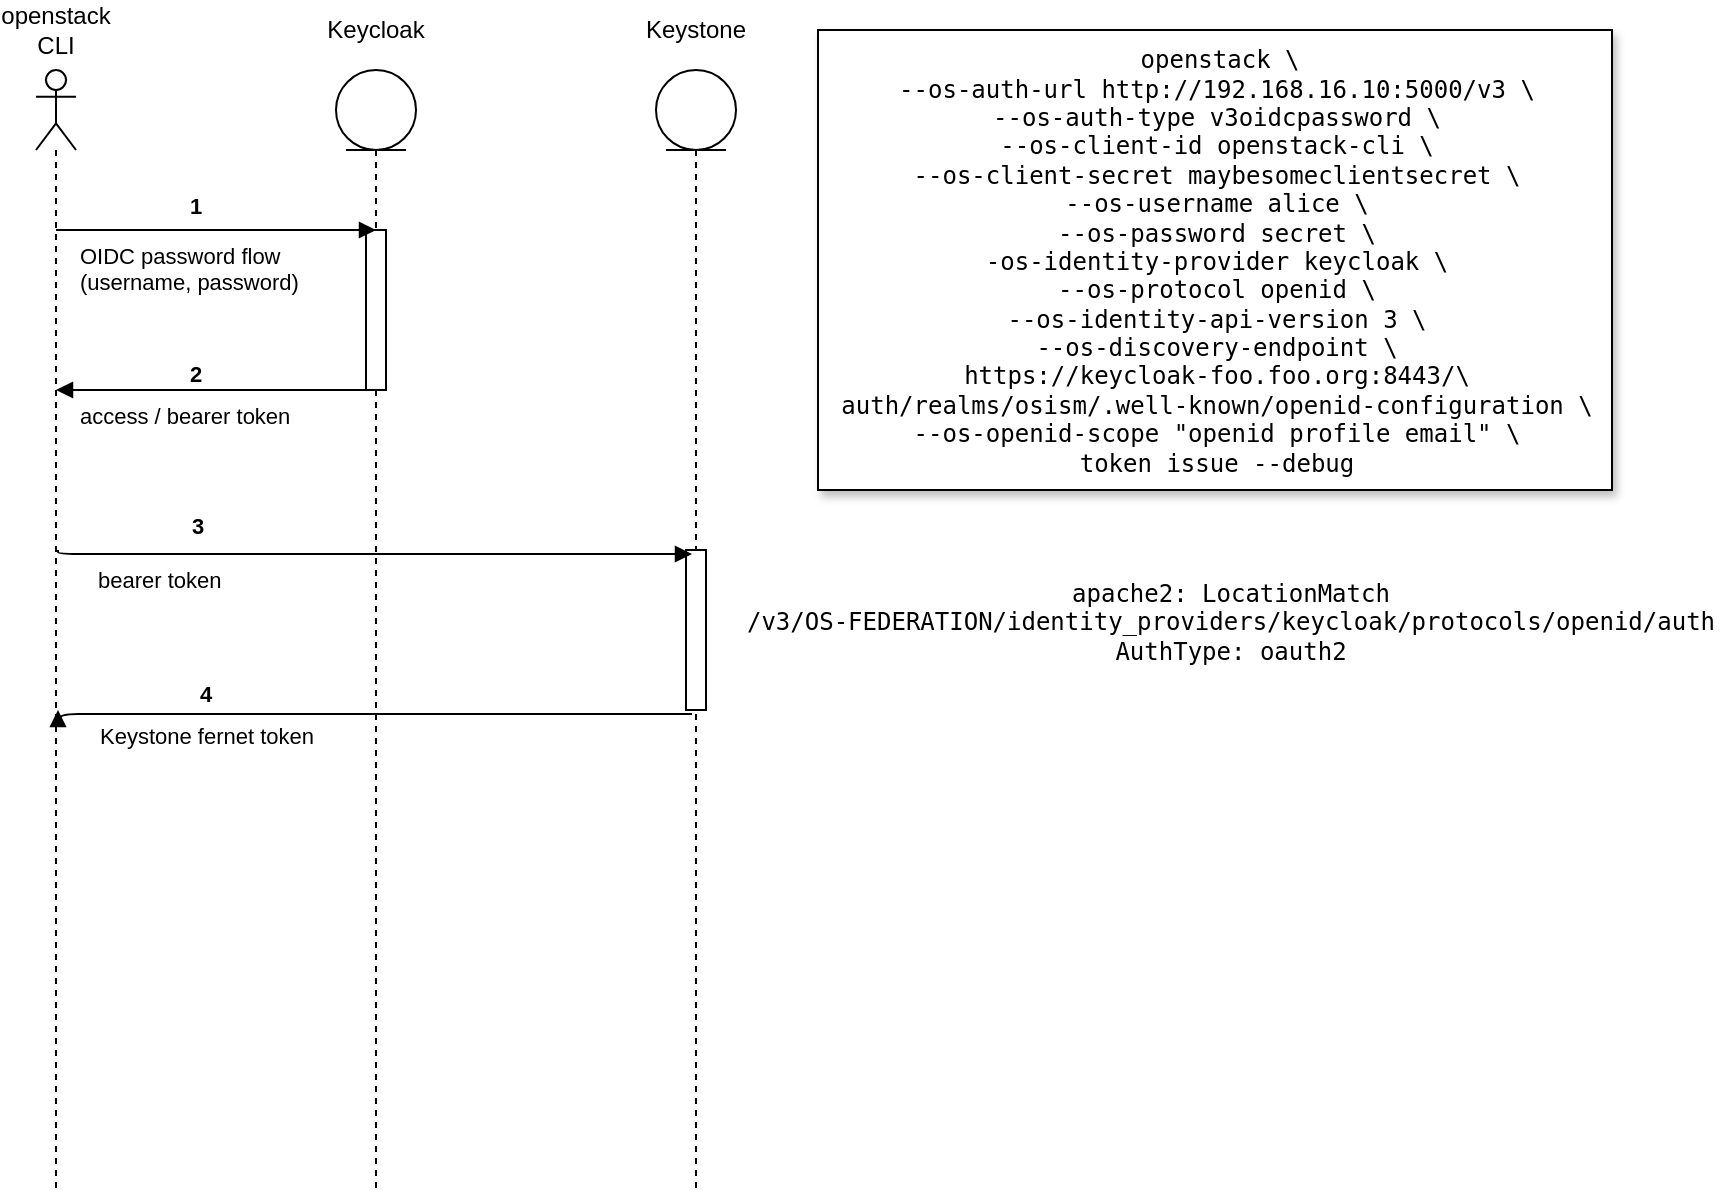 <mxfile version="14.4.3" type="device"><diagram id="csUmM_UiNg0gXuOVfxbh" name="Page-1"><mxGraphModel dx="1342" dy="640" grid="1" gridSize="10" guides="1" tooltips="1" connect="1" arrows="1" fold="1" page="1" pageScale="1" pageWidth="827" pageHeight="1169" math="0" shadow="0"><root><mxCell id="0"/><mxCell id="1" parent="0"/><mxCell id="74IvGlpEutbUxdWU9UdB-30" value="" style="rounded=0;whiteSpace=wrap;html=1;shadow=1;" vertex="1" parent="1"><mxGeometry x="461" y="20" width="397" height="230" as="geometry"/></mxCell><mxCell id="74IvGlpEutbUxdWU9UdB-6" value="" style="shape=umlLifeline;participant=umlActor;perimeter=lifelinePerimeter;whiteSpace=wrap;html=1;container=1;collapsible=0;recursiveResize=0;verticalAlign=top;spacingTop=36;outlineConnect=0;" vertex="1" parent="1"><mxGeometry x="70" y="40" width="20" height="560" as="geometry"/></mxCell><mxCell id="74IvGlpEutbUxdWU9UdB-7" value="" style="shape=umlLifeline;participant=umlEntity;perimeter=lifelinePerimeter;whiteSpace=wrap;html=1;container=1;collapsible=0;recursiveResize=0;verticalAlign=top;spacingTop=36;outlineConnect=0;" vertex="1" parent="1"><mxGeometry x="220" y="40" width="40" height="560" as="geometry"/></mxCell><mxCell id="74IvGlpEutbUxdWU9UdB-10" value="" style="html=1;points=[];perimeter=orthogonalPerimeter;" vertex="1" parent="74IvGlpEutbUxdWU9UdB-7"><mxGeometry x="15" y="80" width="10" height="80" as="geometry"/></mxCell><mxCell id="74IvGlpEutbUxdWU9UdB-9" value="" style="shape=umlLifeline;participant=umlEntity;perimeter=lifelinePerimeter;whiteSpace=wrap;html=1;container=1;collapsible=0;recursiveResize=0;verticalAlign=top;spacingTop=36;outlineConnect=0;" vertex="1" parent="1"><mxGeometry x="380" y="40" width="40" height="560" as="geometry"/></mxCell><mxCell id="74IvGlpEutbUxdWU9UdB-21" value="" style="html=1;points=[];perimeter=orthogonalPerimeter;" vertex="1" parent="74IvGlpEutbUxdWU9UdB-9"><mxGeometry x="15" y="240" width="10" height="80" as="geometry"/></mxCell><mxCell id="74IvGlpEutbUxdWU9UdB-11" value="&lt;font color=&quot;rgba(0, 0, 0, 0)&quot; face=&quot;monospace&quot;&gt;&lt;span style=&quot;font-size: 0px ; background-color: rgb(248 , 249 , 250)&quot;&gt;directGrant Fd&lt;/span&gt;&lt;/font&gt;OIDC password flow&lt;br&gt;(username, password)" style="endArrow=block;endFill=1;html=1;edgeStyle=orthogonalEdgeStyle;align=left;verticalAlign=top;" edge="1" parent="1"><mxGeometry x="-0.875" relative="1" as="geometry"><mxPoint x="80" y="120" as="sourcePoint"/><mxPoint x="240" y="120" as="targetPoint"/><mxPoint as="offset"/></mxGeometry></mxCell><mxCell id="74IvGlpEutbUxdWU9UdB-12" value="&lt;b&gt;1&lt;/b&gt;" style="edgeLabel;resizable=0;html=1;align=left;verticalAlign=bottom;" connectable="0" vertex="1" parent="74IvGlpEutbUxdWU9UdB-11"><mxGeometry x="-1" relative="1" as="geometry"><mxPoint x="65" y="-4" as="offset"/></mxGeometry></mxCell><mxCell id="74IvGlpEutbUxdWU9UdB-13" value="access / bearer token" style="endArrow=block;endFill=1;html=1;edgeStyle=orthogonalEdgeStyle;align=left;verticalAlign=top;" edge="1" parent="1"><mxGeometry x="0.875" relative="1" as="geometry"><mxPoint x="240" y="200" as="sourcePoint"/><mxPoint x="80" y="200" as="targetPoint"/><mxPoint as="offset"/></mxGeometry></mxCell><mxCell id="74IvGlpEutbUxdWU9UdB-14" value="&lt;b&gt;2&lt;/b&gt;" style="edgeLabel;resizable=0;html=1;align=left;verticalAlign=bottom;" connectable="0" vertex="1" parent="74IvGlpEutbUxdWU9UdB-13"><mxGeometry x="-1" relative="1" as="geometry"><mxPoint x="-95" as="offset"/></mxGeometry></mxCell><mxCell id="74IvGlpEutbUxdWU9UdB-16" value="openstack CLI" style="text;html=1;strokeColor=none;fillColor=none;align=center;verticalAlign=middle;whiteSpace=wrap;rounded=0;" vertex="1" parent="1"><mxGeometry x="60" y="10" width="40" height="20" as="geometry"/></mxCell><mxCell id="74IvGlpEutbUxdWU9UdB-18" value="Keycloak" style="text;html=1;strokeColor=none;fillColor=none;align=center;verticalAlign=middle;whiteSpace=wrap;rounded=0;" vertex="1" parent="1"><mxGeometry x="220" y="10" width="40" height="20" as="geometry"/></mxCell><mxCell id="74IvGlpEutbUxdWU9UdB-19" value="Keystone" style="text;html=1;strokeColor=none;fillColor=none;align=center;verticalAlign=middle;whiteSpace=wrap;rounded=0;" vertex="1" parent="1"><mxGeometry x="380" y="10" width="40" height="20" as="geometry"/></mxCell><mxCell id="74IvGlpEutbUxdWU9UdB-22" value="bearer token" style="endArrow=block;endFill=1;html=1;edgeStyle=orthogonalEdgeStyle;align=left;verticalAlign=top;entryX=0.3;entryY=0.025;entryDx=0;entryDy=0;entryPerimeter=0;" edge="1" parent="1"><mxGeometry x="-0.875" relative="1" as="geometry"><mxPoint x="81" y="280" as="sourcePoint"/><mxPoint x="398" y="282" as="targetPoint"/><mxPoint as="offset"/><Array as="points"><mxPoint x="81" y="282"/></Array></mxGeometry></mxCell><mxCell id="74IvGlpEutbUxdWU9UdB-23" value="&lt;b&gt;3&lt;/b&gt;" style="edgeLabel;resizable=0;html=1;align=left;verticalAlign=bottom;" connectable="0" vertex="1" parent="74IvGlpEutbUxdWU9UdB-22"><mxGeometry x="-1" relative="1" as="geometry"><mxPoint x="65" y="-4" as="offset"/></mxGeometry></mxCell><mxCell id="74IvGlpEutbUxdWU9UdB-24" value="Keystone fernet token" style="endArrow=block;endFill=1;html=1;edgeStyle=orthogonalEdgeStyle;align=left;verticalAlign=top;entryX=0.3;entryY=0.025;entryDx=0;entryDy=0;entryPerimeter=0;" edge="1" parent="1"><mxGeometry x="0.868" y="-2" relative="1" as="geometry"><mxPoint x="398" y="362" as="sourcePoint"/><mxPoint x="81" y="360" as="targetPoint"/><mxPoint as="offset"/><Array as="points"><mxPoint x="81" y="362"/></Array></mxGeometry></mxCell><mxCell id="74IvGlpEutbUxdWU9UdB-25" value="&lt;b&gt;4&lt;/b&gt;" style="edgeLabel;resizable=0;html=1;align=left;verticalAlign=bottom;" connectable="0" vertex="1" parent="74IvGlpEutbUxdWU9UdB-24"><mxGeometry x="-1" relative="1" as="geometry"><mxPoint x="-248" y="-2" as="offset"/></mxGeometry></mxCell><mxCell id="74IvGlpEutbUxdWU9UdB-26" value="&lt;span style=&quot;text-align: left ; color: rgba(0 , 0 , 0 , 0) ; font-family: monospace ; font-size: 0px&quot;&gt;%3CmxGraphModel%3E%3Croot%3E%3CmxCell%20id%3D%220%22%2F%3E%3CmxCell%20id%3D%221%22%20parent%3D%220%22%2F%3E%3CmxCell%20id%3D%222%22%20value%3D%22plugin%20v3oidcpassword%3A%26lt%3Bbr%26gt%3B(username%2C%20password)%22%20style%3D%22endArrow%3Dblock%3BendFill%3D1%3Bhtml%3D1%3BedgeStyle%3DorthogonalEdgeStyle%3Balign%3Dleft%3BverticalAlign%3Dtop%3BentryX%3D0.3%3BentryY%3D0.025%3BentryDx%3D0%3BentryDy%3D0%3BentryPerimeter%3D0%3B%22%20edge%3D%221%22%20parent%3D%221%22%3E%3CmxGeometry%20x%3D%22-0.875%22%20relative%3D%221%22%20as%3D%22geometry%22%3E%3CmxPoint%20x%3D%2281%22%20y%3D%22280%22%20as%3D%22sourcePoint%22%2F%3E%3CmxPoint%20x%3D%22398%22%20y%3D%22282%22%20as%3D%22targetPoint%22%2F%3E%3CmxPoint%20as%3D%22offset%22%2F%3E%3CArray%20as%3D%22points%22%3E%3CmxPoint%20x%3D%2281%22%20y%3D%22282%22%2F%3E%3C%2FArray%3E%3C%2FmxGeometry%3E%3C%2FmxCell%3E%3CmxCell%20id%3D%223%22%20value%3D%22%26lt%3Bb%26gt%3B1%26lt%3B%2Fb%26gt%3B%22%20style%3D%22edgeLabel%3Bresizable%3D0%3Bhtml%3D1%3Balign%3Dleft%3BverticalAlign%3Dbottom%3B%22%20connectable%3D%220%22%20vertex%3D%221%22%20parent%3D%222%22%3E%3CmxGeometry%20x%3D%22-1%22%20relative%3D%221%22%20as%3D%22geometry%22%3E%3CmxPoint%20x%3D%2265%22%20y%3D%22-4%22%20as%3D%22offset%22%2F%3E%3C%2FmxGeometry%3E%3C%2FmxCell%3E%3C%2Froot%3E%3C%2FmxGraphModel%3E&lt;/span&gt;&lt;span style=&quot;font-size: 11px ; text-align: left ; background-color: rgb(255 , 255 , 255)&quot;&gt;&amp;nbsp;&lt;/span&gt;&lt;span style=&quot;font-family: monospace&quot;&gt;&lt;span style=&quot;background-color: rgb(255 , 255 , 255)&quot;&gt;openstack \&lt;br&gt;--os-auth-url http://192.168.16.10:5000/v3 \&lt;br&gt;--os-auth-type v3oidcpassword \&lt;br&gt;--os-client-id openstack-cli \&lt;br&gt;--os-client-secret maybesomeclientsecret \&lt;br&gt;--os-username&amp;nbsp;&lt;/span&gt;alice \&lt;br&gt;--os-password secret \&lt;br&gt;-os-identity-provider keycloak \&lt;br&gt;--os-protocol openid \&lt;br&gt;--os-identity-api-version 3 \&lt;br&gt;--os-discovery-endpoint \&lt;br&gt;https://keycloak-foo.foo.org:8443/\&lt;br&gt;auth/realms/osism/.well-known/openid-configuration \&lt;br&gt;--os-openid-scope &quot;openid profile email&quot; \&lt;br&gt;&lt;span style=&quot;background-color: rgb(255 , 255 , 255)&quot;&gt;token issue --debug&lt;/span&gt;&lt;br&gt;&lt;br&gt;&lt;br&gt;&lt;/span&gt;" style="text;html=1;align=center;verticalAlign=middle;resizable=0;points=[];autosize=1;shadow=1;" vertex="1" parent="1"><mxGeometry x="465" y="25" width="390" height="250" as="geometry"/></mxCell><mxCell id="74IvGlpEutbUxdWU9UdB-27" value="&lt;span style=&quot;font-family: monospace&quot;&gt;&lt;span style=&quot;background-color: rgb(255 , 255 , 255)&quot;&gt;apache2: LocationMatch&lt;/span&gt;&lt;br&gt;&lt;/span&gt;&lt;span style=&quot;font-family: monospace&quot;&gt;&lt;span style=&quot;background-color: rgb(255 , 255 , 255)&quot;&gt;/v3/OS-F&lt;/span&gt;&lt;span style=&quot;background-color: rgb(255 , 255 , 255)&quot;&gt;EDERATION/identity_providers/keycloak/protocols/openid/auth&lt;br&gt;&lt;/span&gt;AuthType: oauth2&lt;br&gt;&lt;/span&gt;" style="text;html=1;align=center;verticalAlign=middle;resizable=0;points=[];autosize=1;" vertex="1" parent="1"><mxGeometry x="417" y="291" width="500" height="50" as="geometry"/></mxCell></root></mxGraphModel></diagram></mxfile>